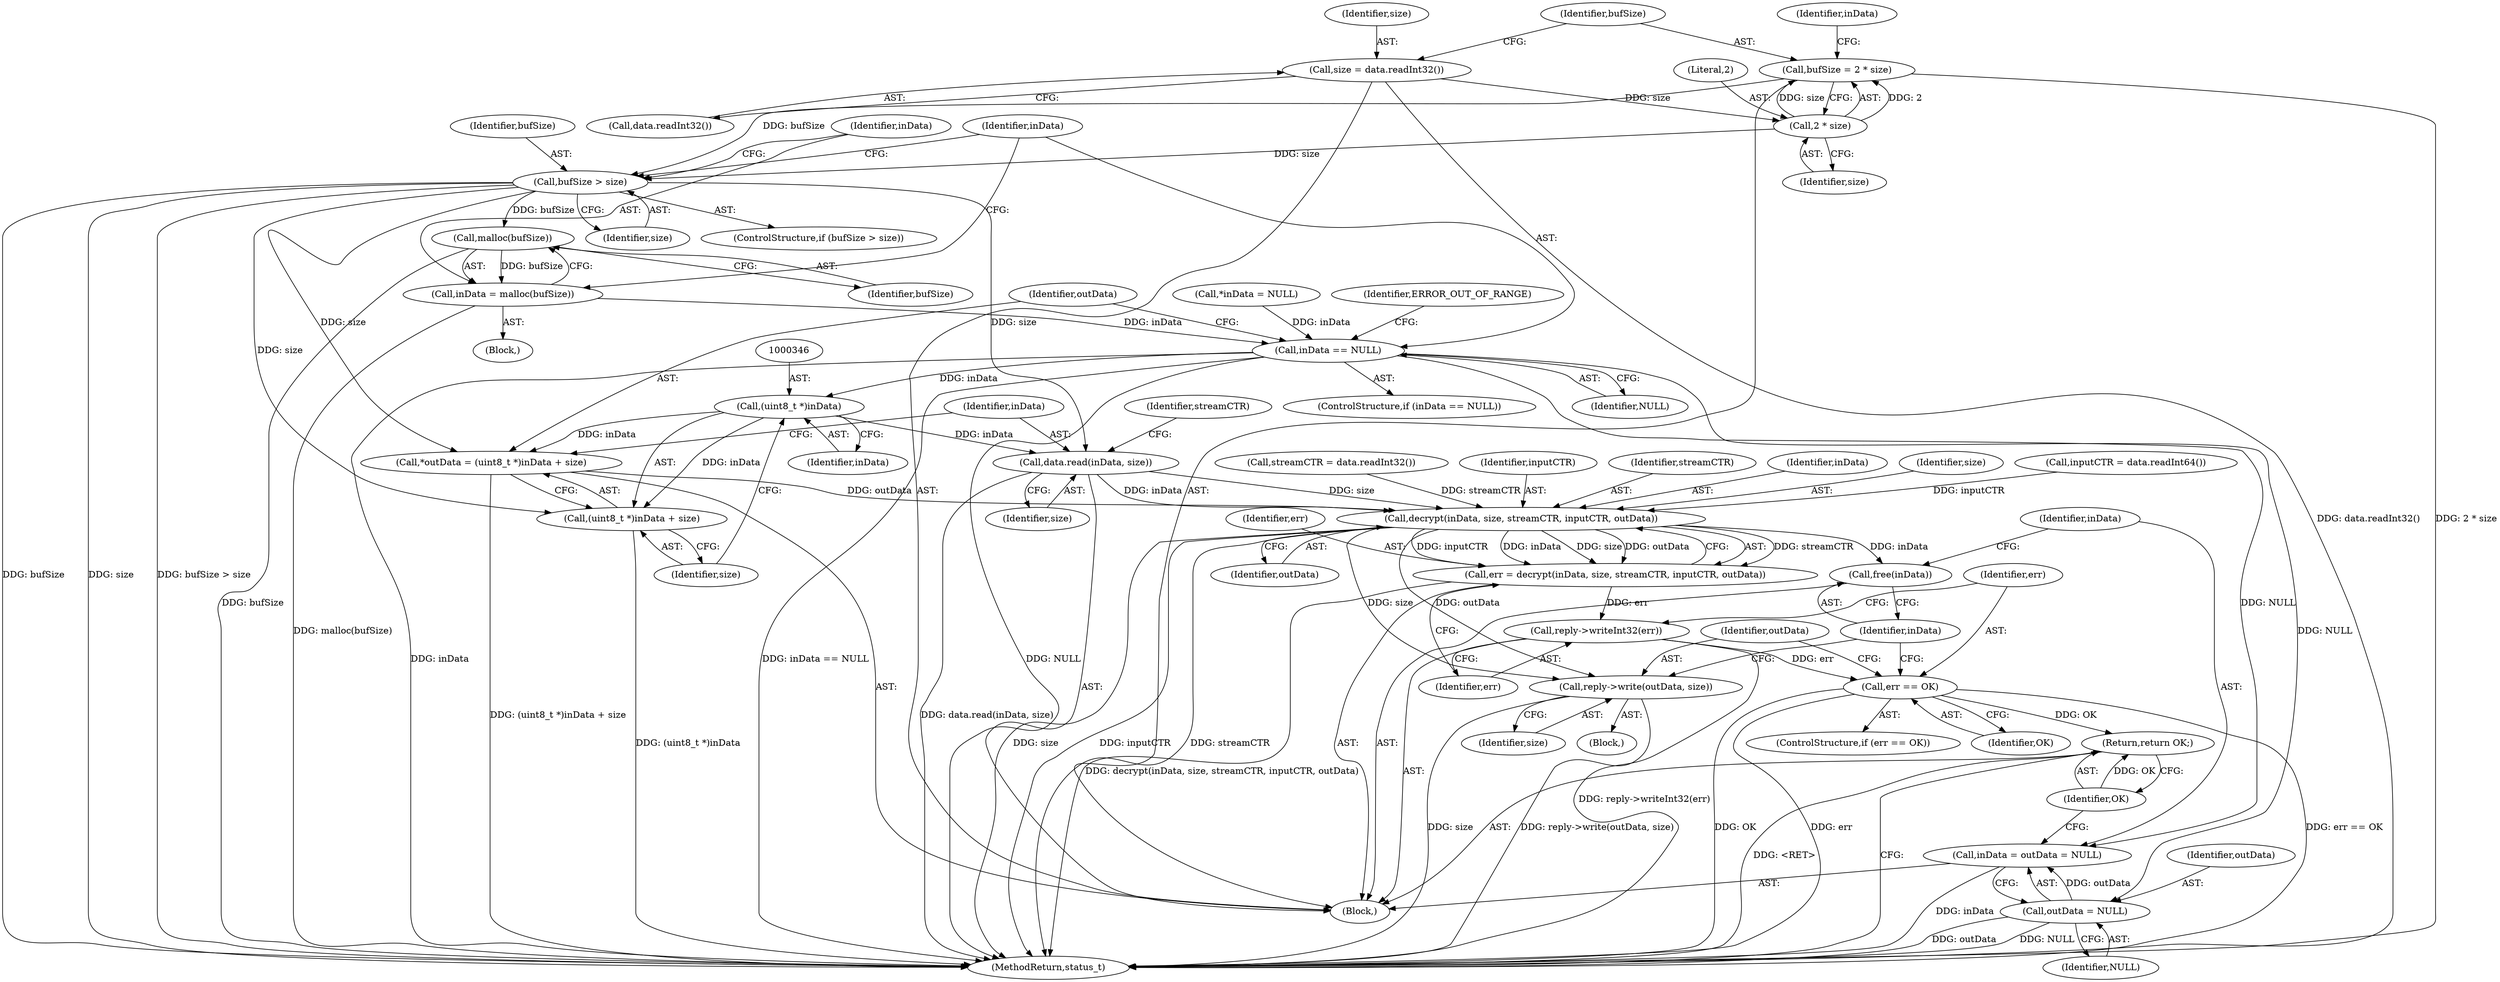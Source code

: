 digraph "0_Android_9667e3eff2d34c3797c3b529370de47b2c1f1bf6@API" {
"1000330" [label="(Call,malloc(bufSize))"];
"1000324" [label="(Call,bufSize > size)"];
"1000314" [label="(Call,bufSize = 2 * size)"];
"1000316" [label="(Call,2 * size)"];
"1000310" [label="(Call,size = data.readInt32())"];
"1000328" [label="(Call,inData = malloc(bufSize))"];
"1000333" [label="(Call,inData == NULL)"];
"1000345" [label="(Call,(uint8_t *)inData)"];
"1000342" [label="(Call,*outData = (uint8_t *)inData + size)"];
"1000363" [label="(Call,decrypt(inData, size, streamCTR, inputCTR, outData))"];
"1000361" [label="(Call,err = decrypt(inData, size, streamCTR, inputCTR, outData))"];
"1000369" [label="(Call,reply->writeInt32(err))"];
"1000372" [label="(Call,err == OK)"];
"1000386" [label="(Return,return OK;)"];
"1000376" [label="(Call,reply->write(outData, size))"];
"1000379" [label="(Call,free(inData))"];
"1000344" [label="(Call,(uint8_t *)inData + size)"];
"1000349" [label="(Call,data.read(inData, size))"];
"1000381" [label="(Call,inData = outData = NULL)"];
"1000383" [label="(Call,outData = NULL)"];
"1000353" [label="(Call,streamCTR = data.readInt32())"];
"1000334" [label="(Identifier,inData)"];
"1000367" [label="(Identifier,inputCTR)"];
"1000335" [label="(Identifier,NULL)"];
"1000386" [label="(Return,return OK;)"];
"1000314" [label="(Call,bufSize = 2 * size)"];
"1000369" [label="(Call,reply->writeInt32(err))"];
"1000350" [label="(Identifier,inData)"];
"1000385" [label="(Identifier,NULL)"];
"1000321" [label="(Identifier,inData)"];
"1000310" [label="(Call,size = data.readInt32())"];
"1000311" [label="(Identifier,size)"];
"1000323" [label="(ControlStructure,if (bufSize > size))"];
"1000317" [label="(Literal,2)"];
"1000381" [label="(Call,inData = outData = NULL)"];
"1000325" [label="(Identifier,bufSize)"];
"1000374" [label="(Identifier,OK)"];
"1000349" [label="(Call,data.read(inData, size))"];
"1000320" [label="(Call,*inData = NULL)"];
"1000387" [label="(Identifier,OK)"];
"1000368" [label="(Identifier,outData)"];
"1000345" [label="(Call,(uint8_t *)inData)"];
"1000328" [label="(Call,inData = malloc(bufSize))"];
"1000333" [label="(Call,inData == NULL)"];
"1000379" [label="(Call,free(inData))"];
"1000366" [label="(Identifier,streamCTR)"];
"1000363" [label="(Call,decrypt(inData, size, streamCTR, inputCTR, outData))"];
"1000324" [label="(Call,bufSize > size)"];
"1000395" [label="(MethodReturn,status_t)"];
"1000364" [label="(Identifier,inData)"];
"1000312" [label="(Call,data.readInt32())"];
"1000326" [label="(Identifier,size)"];
"1000371" [label="(ControlStructure,if (err == OK))"];
"1000380" [label="(Identifier,inData)"];
"1000315" [label="(Identifier,bufSize)"];
"1000384" [label="(Identifier,outData)"];
"1000308" [label="(Block,)"];
"1000362" [label="(Identifier,err)"];
"1000370" [label="(Identifier,err)"];
"1000378" [label="(Identifier,size)"];
"1000373" [label="(Identifier,err)"];
"1000382" [label="(Identifier,inData)"];
"1000354" [label="(Identifier,streamCTR)"];
"1000383" [label="(Call,outData = NULL)"];
"1000332" [label="(ControlStructure,if (inData == NULL))"];
"1000376" [label="(Call,reply->write(outData, size))"];
"1000344" [label="(Call,(uint8_t *)inData + size)"];
"1000329" [label="(Identifier,inData)"];
"1000318" [label="(Identifier,size)"];
"1000330" [label="(Call,malloc(bufSize))"];
"1000327" [label="(Block,)"];
"1000365" [label="(Identifier,size)"];
"1000372" [label="(Call,err == OK)"];
"1000375" [label="(Block,)"];
"1000348" [label="(Identifier,size)"];
"1000331" [label="(Identifier,bufSize)"];
"1000342" [label="(Call,*outData = (uint8_t *)inData + size)"];
"1000343" [label="(Identifier,outData)"];
"1000361" [label="(Call,err = decrypt(inData, size, streamCTR, inputCTR, outData))"];
"1000377" [label="(Identifier,outData)"];
"1000338" [label="(Identifier,ERROR_OUT_OF_RANGE)"];
"1000351" [label="(Identifier,size)"];
"1000316" [label="(Call,2 * size)"];
"1000347" [label="(Identifier,inData)"];
"1000357" [label="(Call,inputCTR = data.readInt64())"];
"1000330" -> "1000328"  [label="AST: "];
"1000330" -> "1000331"  [label="CFG: "];
"1000331" -> "1000330"  [label="AST: "];
"1000328" -> "1000330"  [label="CFG: "];
"1000330" -> "1000395"  [label="DDG: bufSize"];
"1000330" -> "1000328"  [label="DDG: bufSize"];
"1000324" -> "1000330"  [label="DDG: bufSize"];
"1000324" -> "1000323"  [label="AST: "];
"1000324" -> "1000326"  [label="CFG: "];
"1000325" -> "1000324"  [label="AST: "];
"1000326" -> "1000324"  [label="AST: "];
"1000329" -> "1000324"  [label="CFG: "];
"1000334" -> "1000324"  [label="CFG: "];
"1000324" -> "1000395"  [label="DDG: size"];
"1000324" -> "1000395"  [label="DDG: bufSize > size"];
"1000324" -> "1000395"  [label="DDG: bufSize"];
"1000314" -> "1000324"  [label="DDG: bufSize"];
"1000316" -> "1000324"  [label="DDG: size"];
"1000324" -> "1000342"  [label="DDG: size"];
"1000324" -> "1000344"  [label="DDG: size"];
"1000324" -> "1000349"  [label="DDG: size"];
"1000314" -> "1000308"  [label="AST: "];
"1000314" -> "1000316"  [label="CFG: "];
"1000315" -> "1000314"  [label="AST: "];
"1000316" -> "1000314"  [label="AST: "];
"1000321" -> "1000314"  [label="CFG: "];
"1000314" -> "1000395"  [label="DDG: 2 * size"];
"1000316" -> "1000314"  [label="DDG: 2"];
"1000316" -> "1000314"  [label="DDG: size"];
"1000316" -> "1000318"  [label="CFG: "];
"1000317" -> "1000316"  [label="AST: "];
"1000318" -> "1000316"  [label="AST: "];
"1000310" -> "1000316"  [label="DDG: size"];
"1000310" -> "1000308"  [label="AST: "];
"1000310" -> "1000312"  [label="CFG: "];
"1000311" -> "1000310"  [label="AST: "];
"1000312" -> "1000310"  [label="AST: "];
"1000315" -> "1000310"  [label="CFG: "];
"1000310" -> "1000395"  [label="DDG: data.readInt32()"];
"1000328" -> "1000327"  [label="AST: "];
"1000329" -> "1000328"  [label="AST: "];
"1000334" -> "1000328"  [label="CFG: "];
"1000328" -> "1000395"  [label="DDG: malloc(bufSize)"];
"1000328" -> "1000333"  [label="DDG: inData"];
"1000333" -> "1000332"  [label="AST: "];
"1000333" -> "1000335"  [label="CFG: "];
"1000334" -> "1000333"  [label="AST: "];
"1000335" -> "1000333"  [label="AST: "];
"1000338" -> "1000333"  [label="CFG: "];
"1000343" -> "1000333"  [label="CFG: "];
"1000333" -> "1000395"  [label="DDG: inData"];
"1000333" -> "1000395"  [label="DDG: inData == NULL"];
"1000333" -> "1000395"  [label="DDG: NULL"];
"1000320" -> "1000333"  [label="DDG: inData"];
"1000333" -> "1000345"  [label="DDG: inData"];
"1000333" -> "1000381"  [label="DDG: NULL"];
"1000333" -> "1000383"  [label="DDG: NULL"];
"1000345" -> "1000344"  [label="AST: "];
"1000345" -> "1000347"  [label="CFG: "];
"1000346" -> "1000345"  [label="AST: "];
"1000347" -> "1000345"  [label="AST: "];
"1000348" -> "1000345"  [label="CFG: "];
"1000345" -> "1000342"  [label="DDG: inData"];
"1000345" -> "1000344"  [label="DDG: inData"];
"1000345" -> "1000349"  [label="DDG: inData"];
"1000342" -> "1000308"  [label="AST: "];
"1000342" -> "1000344"  [label="CFG: "];
"1000343" -> "1000342"  [label="AST: "];
"1000344" -> "1000342"  [label="AST: "];
"1000350" -> "1000342"  [label="CFG: "];
"1000342" -> "1000395"  [label="DDG: (uint8_t *)inData + size"];
"1000342" -> "1000363"  [label="DDG: outData"];
"1000363" -> "1000361"  [label="AST: "];
"1000363" -> "1000368"  [label="CFG: "];
"1000364" -> "1000363"  [label="AST: "];
"1000365" -> "1000363"  [label="AST: "];
"1000366" -> "1000363"  [label="AST: "];
"1000367" -> "1000363"  [label="AST: "];
"1000368" -> "1000363"  [label="AST: "];
"1000361" -> "1000363"  [label="CFG: "];
"1000363" -> "1000395"  [label="DDG: size"];
"1000363" -> "1000395"  [label="DDG: inputCTR"];
"1000363" -> "1000395"  [label="DDG: streamCTR"];
"1000363" -> "1000361"  [label="DDG: streamCTR"];
"1000363" -> "1000361"  [label="DDG: inputCTR"];
"1000363" -> "1000361"  [label="DDG: inData"];
"1000363" -> "1000361"  [label="DDG: size"];
"1000363" -> "1000361"  [label="DDG: outData"];
"1000349" -> "1000363"  [label="DDG: inData"];
"1000349" -> "1000363"  [label="DDG: size"];
"1000353" -> "1000363"  [label="DDG: streamCTR"];
"1000357" -> "1000363"  [label="DDG: inputCTR"];
"1000363" -> "1000376"  [label="DDG: outData"];
"1000363" -> "1000376"  [label="DDG: size"];
"1000363" -> "1000379"  [label="DDG: inData"];
"1000361" -> "1000308"  [label="AST: "];
"1000362" -> "1000361"  [label="AST: "];
"1000370" -> "1000361"  [label="CFG: "];
"1000361" -> "1000395"  [label="DDG: decrypt(inData, size, streamCTR, inputCTR, outData)"];
"1000361" -> "1000369"  [label="DDG: err"];
"1000369" -> "1000308"  [label="AST: "];
"1000369" -> "1000370"  [label="CFG: "];
"1000370" -> "1000369"  [label="AST: "];
"1000373" -> "1000369"  [label="CFG: "];
"1000369" -> "1000395"  [label="DDG: reply->writeInt32(err)"];
"1000369" -> "1000372"  [label="DDG: err"];
"1000372" -> "1000371"  [label="AST: "];
"1000372" -> "1000374"  [label="CFG: "];
"1000373" -> "1000372"  [label="AST: "];
"1000374" -> "1000372"  [label="AST: "];
"1000377" -> "1000372"  [label="CFG: "];
"1000380" -> "1000372"  [label="CFG: "];
"1000372" -> "1000395"  [label="DDG: err"];
"1000372" -> "1000395"  [label="DDG: err == OK"];
"1000372" -> "1000395"  [label="DDG: OK"];
"1000372" -> "1000386"  [label="DDG: OK"];
"1000386" -> "1000308"  [label="AST: "];
"1000386" -> "1000387"  [label="CFG: "];
"1000387" -> "1000386"  [label="AST: "];
"1000395" -> "1000386"  [label="CFG: "];
"1000386" -> "1000395"  [label="DDG: <RET>"];
"1000387" -> "1000386"  [label="DDG: OK"];
"1000376" -> "1000375"  [label="AST: "];
"1000376" -> "1000378"  [label="CFG: "];
"1000377" -> "1000376"  [label="AST: "];
"1000378" -> "1000376"  [label="AST: "];
"1000380" -> "1000376"  [label="CFG: "];
"1000376" -> "1000395"  [label="DDG: reply->write(outData, size)"];
"1000376" -> "1000395"  [label="DDG: size"];
"1000379" -> "1000308"  [label="AST: "];
"1000379" -> "1000380"  [label="CFG: "];
"1000380" -> "1000379"  [label="AST: "];
"1000382" -> "1000379"  [label="CFG: "];
"1000344" -> "1000348"  [label="CFG: "];
"1000348" -> "1000344"  [label="AST: "];
"1000344" -> "1000395"  [label="DDG: (uint8_t *)inData"];
"1000349" -> "1000308"  [label="AST: "];
"1000349" -> "1000351"  [label="CFG: "];
"1000350" -> "1000349"  [label="AST: "];
"1000351" -> "1000349"  [label="AST: "];
"1000354" -> "1000349"  [label="CFG: "];
"1000349" -> "1000395"  [label="DDG: data.read(inData, size)"];
"1000381" -> "1000308"  [label="AST: "];
"1000381" -> "1000383"  [label="CFG: "];
"1000382" -> "1000381"  [label="AST: "];
"1000383" -> "1000381"  [label="AST: "];
"1000387" -> "1000381"  [label="CFG: "];
"1000381" -> "1000395"  [label="DDG: inData"];
"1000383" -> "1000381"  [label="DDG: outData"];
"1000383" -> "1000385"  [label="CFG: "];
"1000384" -> "1000383"  [label="AST: "];
"1000385" -> "1000383"  [label="AST: "];
"1000383" -> "1000395"  [label="DDG: outData"];
"1000383" -> "1000395"  [label="DDG: NULL"];
}
